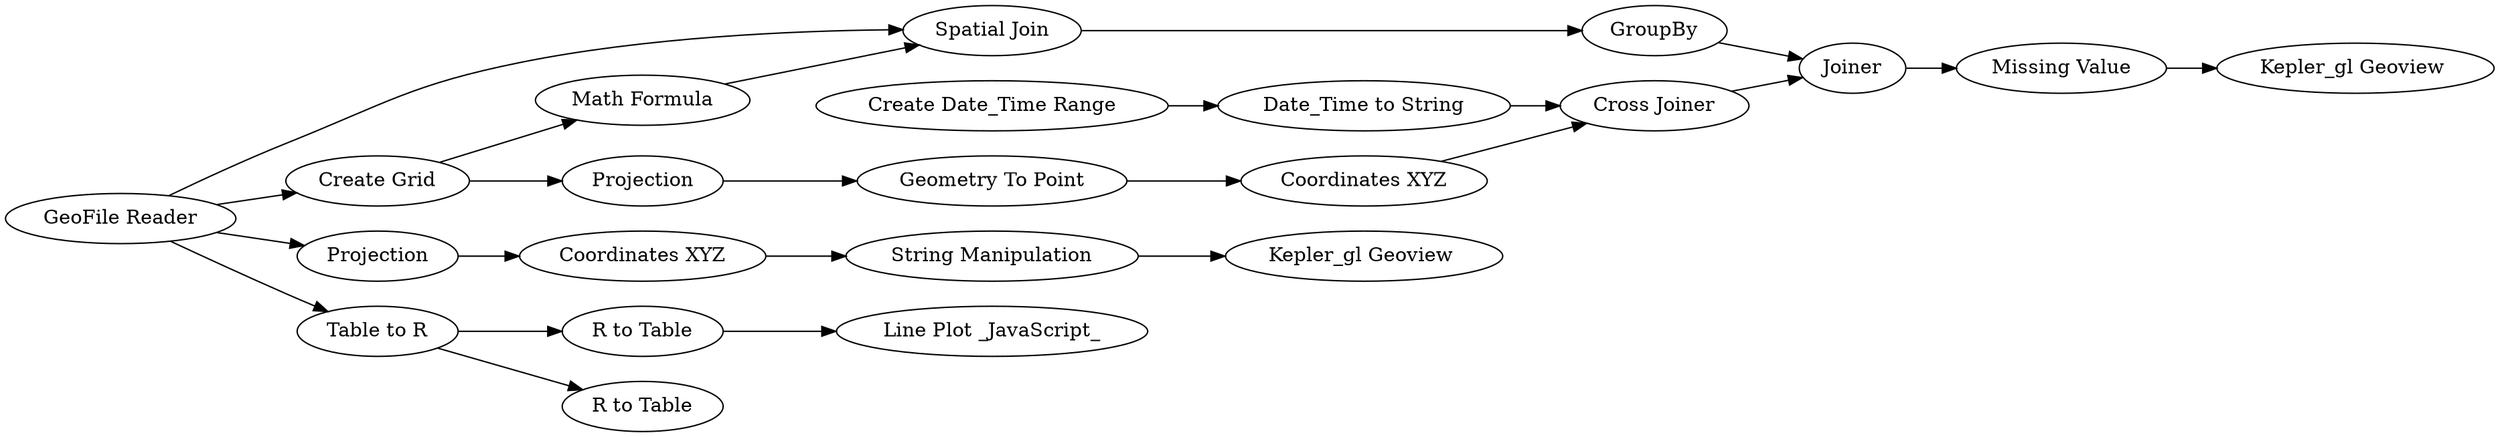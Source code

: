 digraph {
	"-1033259329559329730_3" [label="Coordinates XYZ"]
	"-1033259329559329730_1" [label="GeoFile Reader"]
	"-1033259329559329730_6" [label="Create Grid"]
	"-1033259329559329730_17" [label="Missing Value"]
	"-1033259329559329730_4" [label="String Manipulation"]
	"-1033259329559329730_14" [label="Spatial Join"]
	"-1033259329559329730_20" [label="R to Table"]
	"-1033259329559329730_12" [label="Cross Joiner"]
	"-1033259329559329730_11" [label="Date_Time to String"]
	"-1033259329559329730_22" [label="Line Plot _JavaScript_"]
	"-1033259329559329730_15" [label=GroupBy]
	"-1033259329559329730_2" [label=Projection]
	"-1033259329559329730_19" [label="Table to R"]
	"-1033259329559329730_9" [label="Coordinates XYZ"]
	"-1033259329559329730_16" [label=Joiner]
	"-1033259329559329730_18" [label="Kepler_gl Geoview "]
	"-1033259329559329730_21" [label="R to Table"]
	"-1033259329559329730_5" [label="Kepler_gl Geoview "]
	"-1033259329559329730_8" [label="Geometry To Point"]
	"-1033259329559329730_7" [label=Projection]
	"-1033259329559329730_13" [label="Math Formula"]
	"-1033259329559329730_10" [label="Create Date_Time Range"]
	"-1033259329559329730_4" -> "-1033259329559329730_5"
	"-1033259329559329730_7" -> "-1033259329559329730_8"
	"-1033259329559329730_6" -> "-1033259329559329730_7"
	"-1033259329559329730_6" -> "-1033259329559329730_13"
	"-1033259329559329730_1" -> "-1033259329559329730_14"
	"-1033259329559329730_2" -> "-1033259329559329730_3"
	"-1033259329559329730_1" -> "-1033259329559329730_2"
	"-1033259329559329730_19" -> "-1033259329559329730_21"
	"-1033259329559329730_13" -> "-1033259329559329730_14"
	"-1033259329559329730_15" -> "-1033259329559329730_16"
	"-1033259329559329730_9" -> "-1033259329559329730_12"
	"-1033259329559329730_10" -> "-1033259329559329730_11"
	"-1033259329559329730_8" -> "-1033259329559329730_9"
	"-1033259329559329730_14" -> "-1033259329559329730_15"
	"-1033259329559329730_11" -> "-1033259329559329730_12"
	"-1033259329559329730_17" -> "-1033259329559329730_18"
	"-1033259329559329730_1" -> "-1033259329559329730_6"
	"-1033259329559329730_3" -> "-1033259329559329730_4"
	"-1033259329559329730_1" -> "-1033259329559329730_19"
	"-1033259329559329730_20" -> "-1033259329559329730_22"
	"-1033259329559329730_12" -> "-1033259329559329730_16"
	"-1033259329559329730_19" -> "-1033259329559329730_20"
	"-1033259329559329730_16" -> "-1033259329559329730_17"
	rankdir=LR
}
